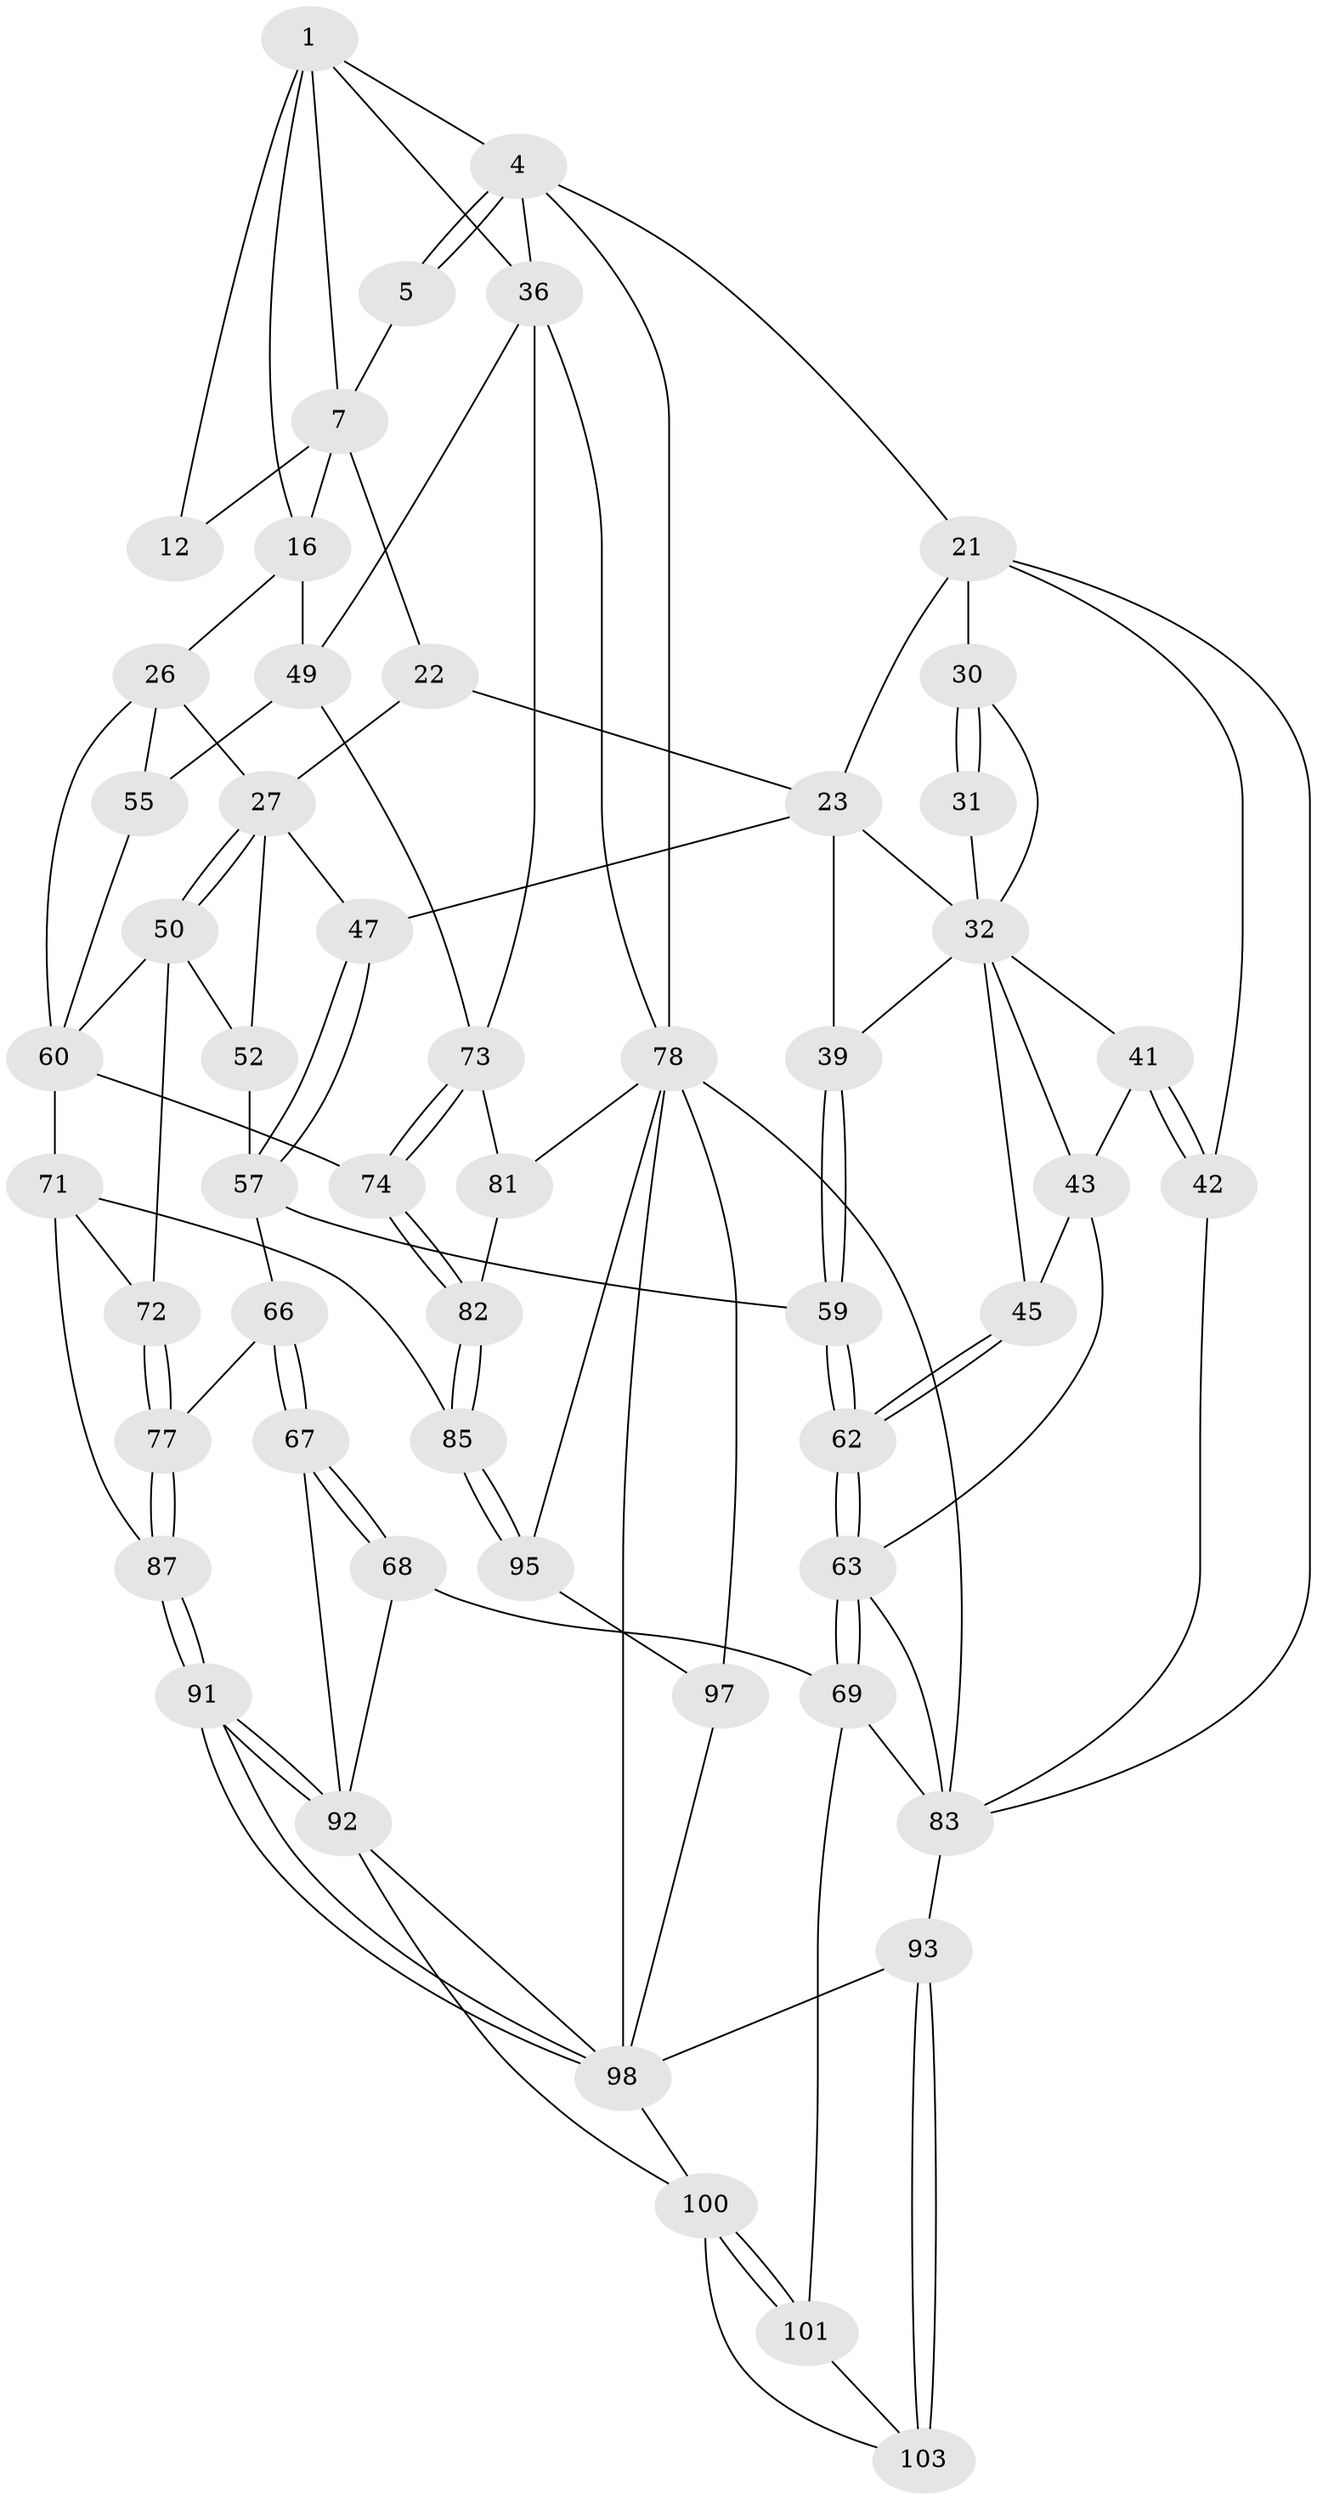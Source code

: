 // original degree distribution, {3: 0.01834862385321101, 5: 0.5504587155963303, 4: 0.22935779816513763, 6: 0.2018348623853211}
// Generated by graph-tools (version 1.1) at 2025/17/03/09/25 04:17:20]
// undirected, 54 vertices, 124 edges
graph export_dot {
graph [start="1"]
  node [color=gray90,style=filled];
  1 [pos="+0.8904458806552797+0.07695381005328739",super="+6+2"];
  4 [pos="+1+0",super="+20"];
  5 [pos="+0.828875699316442+0",super="+10"];
  7 [pos="+0.7223922969124433+0.005917483521931707",super="+15+8"];
  12 [pos="+0.8678665514257288+0.14364663615314185"];
  16 [pos="+0.7998008695604979+0.2810322157120475",super="+17+19"];
  21 [pos="+0.23903390790956278+0",super="+29"];
  22 [pos="+0.5802809813860423+0"];
  23 [pos="+0.376252574395888+0.21170794255346415",super="+38+24"];
  26 [pos="+0.7535474719550822+0.2891688353998712",super="+56"];
  27 [pos="+0.6663660268093795+0.30045868272431403",super="+28"];
  30 [pos="+0+0.16112703110002316"];
  31 [pos="+0.12395288743131988+0.07114860744573004"];
  32 [pos="+0.1869652245837207+0.23314526302808558",super="+40+33"];
  36 [pos="+1+0.19216813082708165",super="+37"];
  39 [pos="+0.26611341499942853+0.3715688020699797"];
  41 [pos="+0.013107835383294044+0.45609683640938387"];
  42 [pos="+0+0.48519074359103886"];
  43 [pos="+0.16292265896056995+0.3948292430050887",super="+44"];
  45 [pos="+0.24191504138333905+0.3842678096797807"];
  47 [pos="+0.41083191563848226+0.2747219686491752"];
  49 [pos="+0.9018848987863881+0.3628661818754809",super="+54"];
  50 [pos="+0.6507386768883392+0.4476661144614315",super="+51"];
  52 [pos="+0.5534837872259226+0.4591367582095312",super="+53"];
  55 [pos="+0.8286009895873095+0.46111640016126415"];
  57 [pos="+0.4353440603839767+0.3847075753045102",super="+58"];
  59 [pos="+0.3756998645728599+0.4532374365143718"];
  60 [pos="+0.6982121007454561+0.4579120326377467",super="+65"];
  62 [pos="+0.2873131810054256+0.5628800256128926"];
  63 [pos="+0.281337930270675+0.6264531888335918",super="+64"];
  66 [pos="+0.445987637678678+0.6454993081792841"];
  67 [pos="+0.42460292080244566+0.6622330763437928"];
  68 [pos="+0.3469037212406468+0.6959230580012075"];
  69 [pos="+0.335897318973849+0.6954767970816352",super="+88"];
  71 [pos="+0.681096721429768+0.609356013042764",super="+86"];
  72 [pos="+0.63366199757749+0.5904122091126639"];
  73 [pos="+0.9083058323973668+0.5126118139228907",super="+76"];
  74 [pos="+0.791765127733442+0.5924895397392812"];
  77 [pos="+0.556970584409615+0.6316883491788042"];
  78 [pos="+1+1",super="+109+79"];
  81 [pos="+1+0.6717726157581427"];
  82 [pos="+0.8870048467640156+0.7187242446318575"];
  83 [pos="+0.0683261132542737+0.6714344731472817",super="+84+89"];
  85 [pos="+0.8348246702625683+0.7697453190347529"];
  87 [pos="+0.6467576189749141+0.7952128161550811"];
  91 [pos="+0.6238324030796145+0.8282154187609414"];
  92 [pos="+0.591362879149457+0.8114275879280378",super="+96"];
  93 [pos="+0.13887406044778414+0.8608044253073108",super="+94"];
  95 [pos="+0.8384220801600754+0.8518408879276858"];
  97 [pos="+0.7773781290262951+0.9284477588948075"];
  98 [pos="+0.6212055906602242+0.892681697103682",super="+102"];
  100 [pos="+0.3947707979503444+0.9505049624060419",super="+104"];
  101 [pos="+0.3303309014835678+0.8936623431389057"];
  103 [pos="+0.30183811078861206+0.9278999643938912",super="+105"];
  1 -- 12 [weight=2];
  1 -- 7;
  1 -- 4;
  1 -- 36 [weight=2];
  1 -- 16;
  4 -- 5;
  4 -- 5;
  4 -- 21;
  4 -- 78;
  4 -- 36;
  5 -- 7;
  7 -- 16 [weight=2];
  7 -- 12;
  7 -- 22;
  16 -- 26;
  16 -- 49;
  21 -- 42;
  21 -- 30;
  21 -- 83;
  21 -- 23;
  22 -- 23;
  22 -- 27;
  23 -- 39;
  23 -- 47;
  23 -- 32;
  26 -- 27;
  26 -- 60;
  26 -- 55;
  27 -- 50;
  27 -- 50;
  27 -- 52;
  27 -- 47;
  30 -- 31;
  30 -- 31;
  30 -- 32;
  31 -- 32;
  32 -- 45;
  32 -- 39;
  32 -- 41;
  32 -- 43;
  36 -- 49;
  36 -- 73;
  36 -- 78;
  39 -- 59;
  39 -- 59;
  41 -- 42;
  41 -- 42;
  41 -- 43;
  42 -- 83;
  43 -- 45;
  43 -- 63;
  45 -- 62;
  45 -- 62;
  47 -- 57;
  47 -- 57;
  49 -- 73;
  49 -- 55;
  50 -- 60;
  50 -- 72;
  50 -- 52;
  52 -- 57 [weight=2];
  55 -- 60;
  57 -- 66;
  57 -- 59;
  59 -- 62;
  59 -- 62;
  60 -- 74;
  60 -- 71;
  62 -- 63;
  62 -- 63;
  63 -- 69;
  63 -- 69;
  63 -- 83;
  66 -- 67;
  66 -- 67;
  66 -- 77;
  67 -- 68;
  67 -- 68;
  67 -- 92;
  68 -- 69;
  68 -- 92;
  69 -- 101;
  69 -- 83;
  71 -- 72;
  71 -- 85;
  71 -- 87;
  72 -- 77;
  72 -- 77;
  73 -- 74;
  73 -- 74;
  73 -- 81;
  74 -- 82;
  74 -- 82;
  77 -- 87;
  77 -- 87;
  78 -- 83;
  78 -- 97;
  78 -- 98;
  78 -- 81;
  78 -- 95;
  81 -- 82;
  82 -- 85;
  82 -- 85;
  83 -- 93 [weight=2];
  85 -- 95;
  85 -- 95;
  87 -- 91;
  87 -- 91;
  91 -- 92;
  91 -- 92;
  91 -- 98;
  91 -- 98;
  92 -- 100;
  92 -- 98;
  93 -- 103 [weight=2];
  93 -- 103;
  93 -- 98;
  95 -- 97;
  97 -- 98;
  98 -- 100;
  100 -- 101;
  100 -- 101;
  100 -- 103;
  101 -- 103;
}
